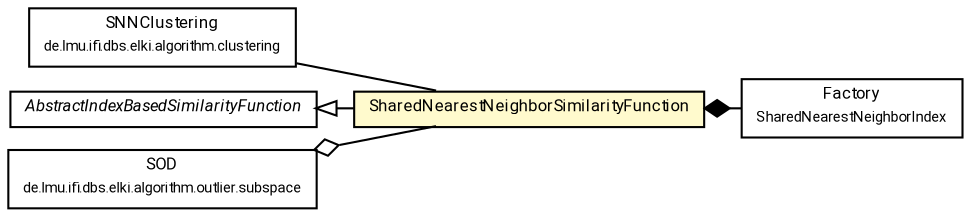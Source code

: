 #!/usr/local/bin/dot
#
# Class diagram 
# Generated by UMLGraph version R5_7_2-60-g0e99a6 (http://www.spinellis.gr/umlgraph/)
#

digraph G {
	graph [fontnames="svg"]
	edge [fontname="Roboto",fontsize=7,labelfontname="Roboto",labelfontsize=7,color="black"];
	node [fontname="Roboto",fontcolor="black",fontsize=8,shape=plaintext,margin=0,width=0,height=0];
	nodesep=0.15;
	ranksep=0.25;
	rankdir=LR;
	// de.lmu.ifi.dbs.elki.algorithm.clustering.SNNClustering<O>
	c9294564 [label=<<table title="de.lmu.ifi.dbs.elki.algorithm.clustering.SNNClustering" border="0" cellborder="1" cellspacing="0" cellpadding="2" href="../../algorithm/clustering/SNNClustering.html" target="_parent">
		<tr><td><table border="0" cellspacing="0" cellpadding="1">
		<tr><td align="center" balign="center"> <font face="Roboto">SNNClustering</font> </td></tr>
		<tr><td align="center" balign="center"> <font face="Roboto" point-size="7.0">de.lmu.ifi.dbs.elki.algorithm.clustering</font> </td></tr>
		</table></td></tr>
		</table>>, URL="../../algorithm/clustering/SNNClustering.html"];
	// de.lmu.ifi.dbs.elki.distance.similarityfunction.AbstractIndexBasedSimilarityFunction<O, F extends de.lmu.ifi.dbs.elki.index.IndexFactory<O>>
	c9296004 [label=<<table title="de.lmu.ifi.dbs.elki.distance.similarityfunction.AbstractIndexBasedSimilarityFunction" border="0" cellborder="1" cellspacing="0" cellpadding="2" href="AbstractIndexBasedSimilarityFunction.html" target="_parent">
		<tr><td><table border="0" cellspacing="0" cellpadding="1">
		<tr><td align="center" balign="center"> <font face="Roboto"><i>AbstractIndexBasedSimilarityFunction</i></font> </td></tr>
		</table></td></tr>
		</table>>, URL="AbstractIndexBasedSimilarityFunction.html"];
	// de.lmu.ifi.dbs.elki.distance.similarityfunction.SharedNearestNeighborSimilarityFunction<O>
	c9296316 [label=<<table title="de.lmu.ifi.dbs.elki.distance.similarityfunction.SharedNearestNeighborSimilarityFunction" border="0" cellborder="1" cellspacing="0" cellpadding="2" bgcolor="lemonChiffon" href="SharedNearestNeighborSimilarityFunction.html" target="_parent">
		<tr><td><table border="0" cellspacing="0" cellpadding="1">
		<tr><td align="center" balign="center"> <font face="Roboto">SharedNearestNeighborSimilarityFunction</font> </td></tr>
		</table></td></tr>
		</table>>, URL="SharedNearestNeighborSimilarityFunction.html"];
	// de.lmu.ifi.dbs.elki.algorithm.outlier.subspace.SOD<V extends de.lmu.ifi.dbs.elki.data.NumberVector>
	c9296833 [label=<<table title="de.lmu.ifi.dbs.elki.algorithm.outlier.subspace.SOD" border="0" cellborder="1" cellspacing="0" cellpadding="2" href="../../algorithm/outlier/subspace/SOD.html" target="_parent">
		<tr><td><table border="0" cellspacing="0" cellpadding="1">
		<tr><td align="center" balign="center"> <font face="Roboto">SOD</font> </td></tr>
		<tr><td align="center" balign="center"> <font face="Roboto" point-size="7.0">de.lmu.ifi.dbs.elki.algorithm.outlier.subspace</font> </td></tr>
		</table></td></tr>
		</table>>, URL="../../algorithm/outlier/subspace/SOD.html"];
	// de.lmu.ifi.dbs.elki.algorithm.clustering.SNNClustering<O> assoc de.lmu.ifi.dbs.elki.distance.similarityfunction.SharedNearestNeighborSimilarityFunction<O>
	c9294564 -> c9296316 [arrowhead=none,weight=2];
	// de.lmu.ifi.dbs.elki.distance.similarityfunction.SharedNearestNeighborSimilarityFunction<O> extends de.lmu.ifi.dbs.elki.distance.similarityfunction.AbstractIndexBasedSimilarityFunction<O, F extends de.lmu.ifi.dbs.elki.index.IndexFactory<O>>
	c9296004 -> c9296316 [arrowtail=empty,dir=back,weight=10];
	// de.lmu.ifi.dbs.elki.distance.similarityfunction.SharedNearestNeighborSimilarityFunction<O> composed SharedNearestNeighborIndex.Factory
	c9296316 -> c9297019 [arrowhead=none,arrowtail=diamond,dir=back,weight=6];
	// de.lmu.ifi.dbs.elki.algorithm.outlier.subspace.SOD<V extends de.lmu.ifi.dbs.elki.data.NumberVector> has de.lmu.ifi.dbs.elki.distance.similarityfunction.SharedNearestNeighborSimilarityFunction<O>
	c9296833 -> c9296316 [arrowhead=none,arrowtail=ediamond,dir=back,weight=4];
	// SharedNearestNeighborIndex.Factory
	c9297019[label=<<table title="SharedNearestNeighborIndex.Factory" border="0" cellborder="1" cellspacing="0" cellpadding="2" href="http://docs.oracle.com/javase/7/docs/api/SharedNearestNeighborIndex.Factory.html" target="_parent">
		<tr><td><table border="0" cellspacing="0" cellpadding="1">
		<tr><td align="center" balign="center"> <font face="Roboto">Factory</font> </td></tr>
		<tr><td align="center" balign="center"> <font face="Roboto" point-size="7.0">SharedNearestNeighborIndex</font> </td></tr>
		</table></td></tr>
		</table>>];
}


